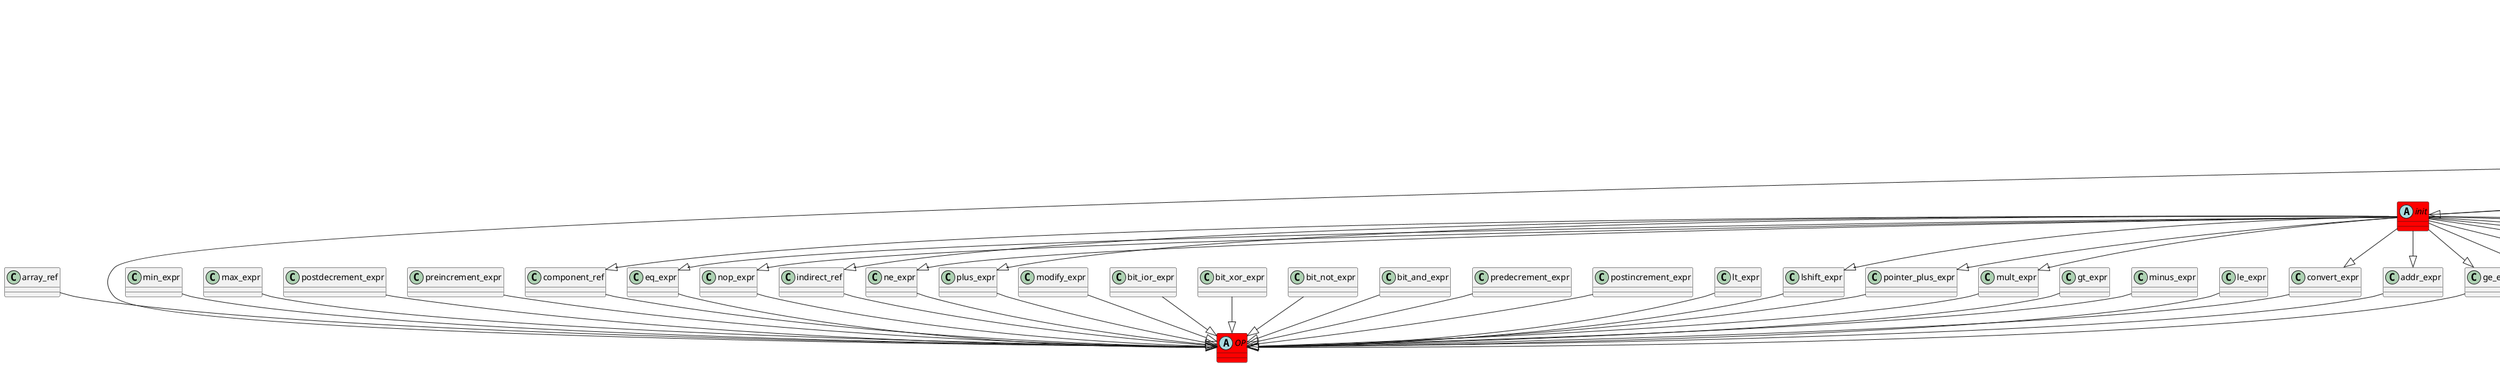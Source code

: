 @startuml
abstract class	chain	 #red	
chain	 --|> 	var_decl	
function_decl	 --|> 	chain	
abstract class	name	 #red	
name	 --|> 	identifier_node	
var_decl	 --|> 	name	
abstract class	type	 #red	
type	 --|> 	pointer_type	
var_decl	 --|> 	type	
abstract class	scpe	 #red	
scpe	 --|> 	translation_unit_decl	
var_decl	 --|> 	scpe	
var_decl	 --|> 	chain	
abstract class	size	 #red	
size	 --|> 	integer_cst	
var_decl	 --|> 	size	
chain	 --|> 	function_decl	
abstract class	decl	 #red	
decl	 --|> 	var_decl	
target_expr	 --|> 	decl	
type	 --|> 	array_type	
abstract class	used	 #red	
used	 --|> 	type_decl	
var_decl	 --|> 	used	
type_decl	 --|> 	chain	
type	 --|> 	union_type	
scpe	 --|> 	function_decl	
abstract class	init	 #red	
init	 --|> 	constructor	
var_decl	 --|> 	init	
abstract class	OP	 #red	
OP	 --|> 	var_decl	
modify_expr	 --|> 	OP	
component_ref	 --|> 	OP	
abstract class	E	 #red	
E	 --|> 	var_decl	
call_expr	 --|> 	E	
abstract class	vars	 #red	
vars	 --|> 	var_decl	
bind_expr	 --|> 	vars	
init	 --|> 	component_ref	
indirect_ref	 --|> 	OP	
eq_expr	 --|> 	OP	
nop_expr	 --|> 	OP	
ne_expr	 --|> 	OP	
type	 --|> 	integer_type	
init	 --|> 	integer_cst	
plus_expr	 --|> 	OP	
init	 --|> 	lshift_expr	
init	 --|> 	pointer_plus_expr	
bit_ior_expr	 --|> 	OP	
bit_xor_expr	 --|> 	OP	
bit_not_expr	 --|> 	OP	
init	 --|> 	indirect_ref	
bit_and_expr	 --|> 	OP	
init	 --|> 	mult_expr	
init	 --|> 	nop_expr	
predecrement_expr	 --|> 	OP	
init	 --|> 	call_expr	
convert_expr	 --|> 	OP	
postincrement_expr	 --|> 	OP	
lt_expr	 --|> 	OP	
gt_expr	 --|> 	OP	
mult_expr	 --|> 	OP	
init	 --|> 	parm_decl	
init	 --|> 	string_cst	
minus_expr	 --|> 	OP	
addr_expr	 --|> 	OP	
le_expr	 --|> 	OP	
type	 --|> 	boolean_type	
type	 --|> 	record_type	
init	 --|> 	target_expr	
chain	 --|> 	type_decl	
array_ref	 --|> 	OP	
lshift_expr	 --|> 	OP	
pointer_plus_expr	 --|> 	OP	
init	 --|> 	var_decl	
min_expr	 --|> 	OP	
init	 --|> 	ne_expr	
chain	 --|> 	label_decl	
ge_expr	 --|> 	OP	
init	 --|> 	addr_expr	
init	 --|> 	cond_expr	
init	 --|> 	convert_expr	
init	 --|> 	eq_expr	
max_expr	 --|> 	OP	
init	 --|> 	ge_expr	
postdecrement_expr	 --|> 	OP	
preincrement_expr	 --|> 	OP	
type	 --|> 	real_type	
type	 --|> 	enumeral_type	
init	 --|> 	plus_expr	
@enduml
